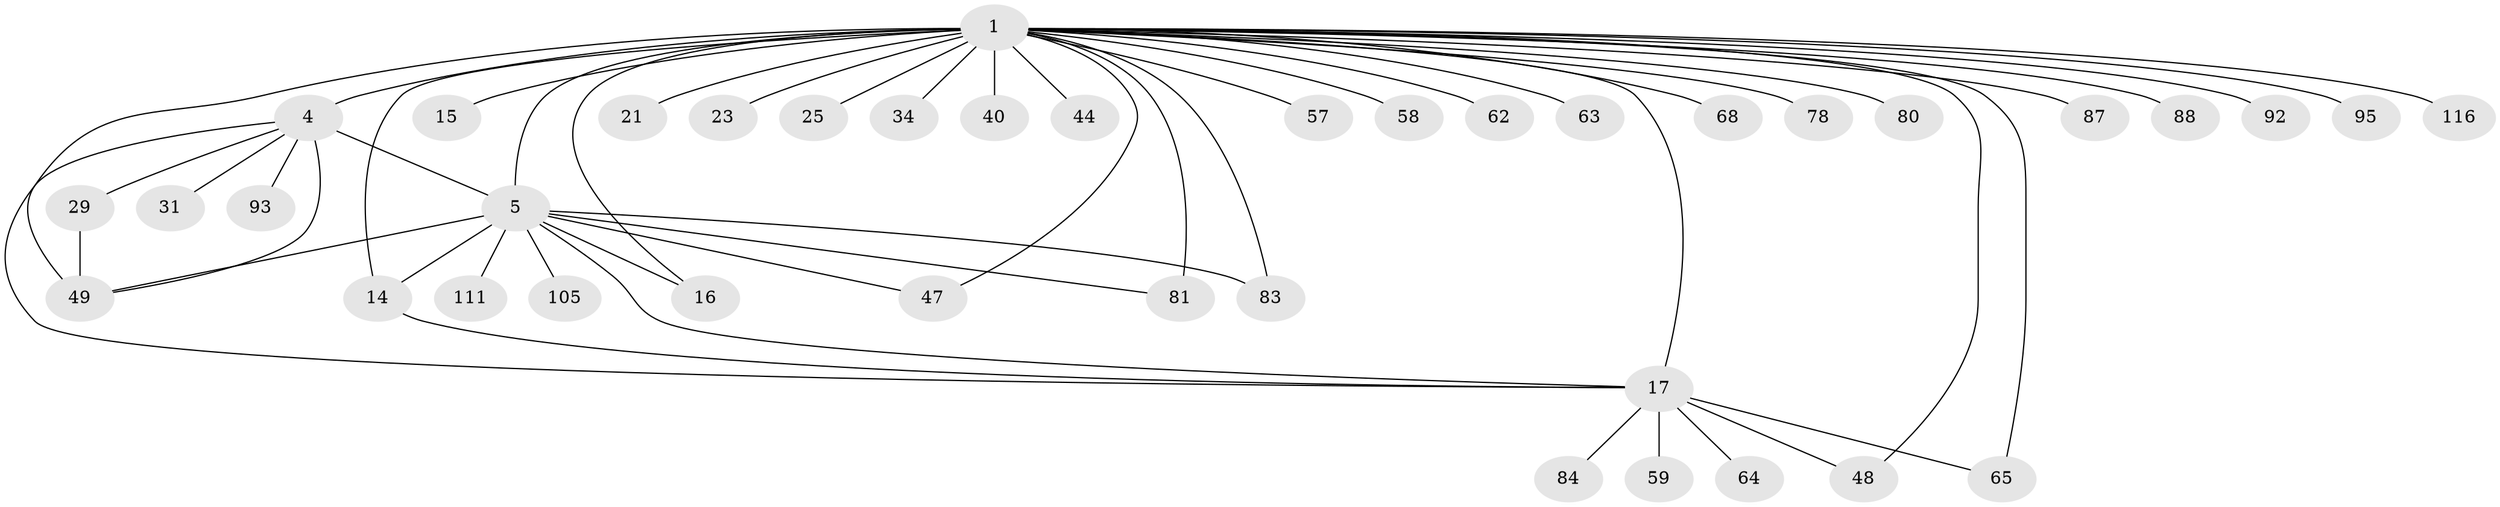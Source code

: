 // original degree distribution, {5: 0.0603448275862069, 47: 0.008620689655172414, 9: 0.008620689655172414, 6: 0.034482758620689655, 19: 0.008620689655172414, 1: 0.45689655172413796, 11: 0.008620689655172414, 3: 0.11206896551724138, 4: 0.0603448275862069, 8: 0.017241379310344827, 2: 0.19827586206896552, 12: 0.008620689655172414, 14: 0.008620689655172414, 7: 0.008620689655172414}
// Generated by graph-tools (version 1.1) at 2025/18/03/04/25 18:18:21]
// undirected, 39 vertices, 52 edges
graph export_dot {
graph [start="1"]
  node [color=gray90,style=filled];
  1 [super="+18+33+2+3+69"];
  4 [super="+96+11+13"];
  5 [super="+37+97+32+9+101+73+20+6+55+26+45+52"];
  14 [super="+99+61+41+46"];
  15;
  16 [super="+82+50"];
  17 [super="+27"];
  21;
  23;
  25;
  29 [super="+75"];
  31 [super="+113"];
  34;
  40 [super="+94"];
  44;
  47;
  48 [super="+60"];
  49 [super="+77"];
  57;
  58;
  59;
  62;
  63;
  64;
  65;
  68;
  78;
  80;
  81;
  83;
  84;
  87;
  88;
  92;
  93;
  95;
  105;
  111;
  116;
  1 -- 34 [weight=2];
  1 -- 5 [weight=13];
  1 -- 44;
  1 -- 17 [weight=6];
  1 -- 81 [weight=3];
  1 -- 49 [weight=2];
  1 -- 4 [weight=3];
  1 -- 14 [weight=2];
  1 -- 15 [weight=2];
  1 -- 16 [weight=2];
  1 -- 21;
  1 -- 23;
  1 -- 25;
  1 -- 40;
  1 -- 47;
  1 -- 48 [weight=2];
  1 -- 57;
  1 -- 58;
  1 -- 62;
  1 -- 63;
  1 -- 65;
  1 -- 68;
  1 -- 80;
  1 -- 83;
  1 -- 87 [weight=3];
  1 -- 88;
  1 -- 92;
  1 -- 95;
  1 -- 116;
  1 -- 78;
  4 -- 17;
  4 -- 5 [weight=2];
  4 -- 29;
  4 -- 93;
  4 -- 31;
  4 -- 49;
  5 -- 16 [weight=2];
  5 -- 111;
  5 -- 47;
  5 -- 81;
  5 -- 83;
  5 -- 105;
  5 -- 14 [weight=2];
  5 -- 17 [weight=3];
  5 -- 49;
  14 -- 17;
  17 -- 64;
  17 -- 65;
  17 -- 48 [weight=2];
  17 -- 84;
  17 -- 59;
  29 -- 49;
}
